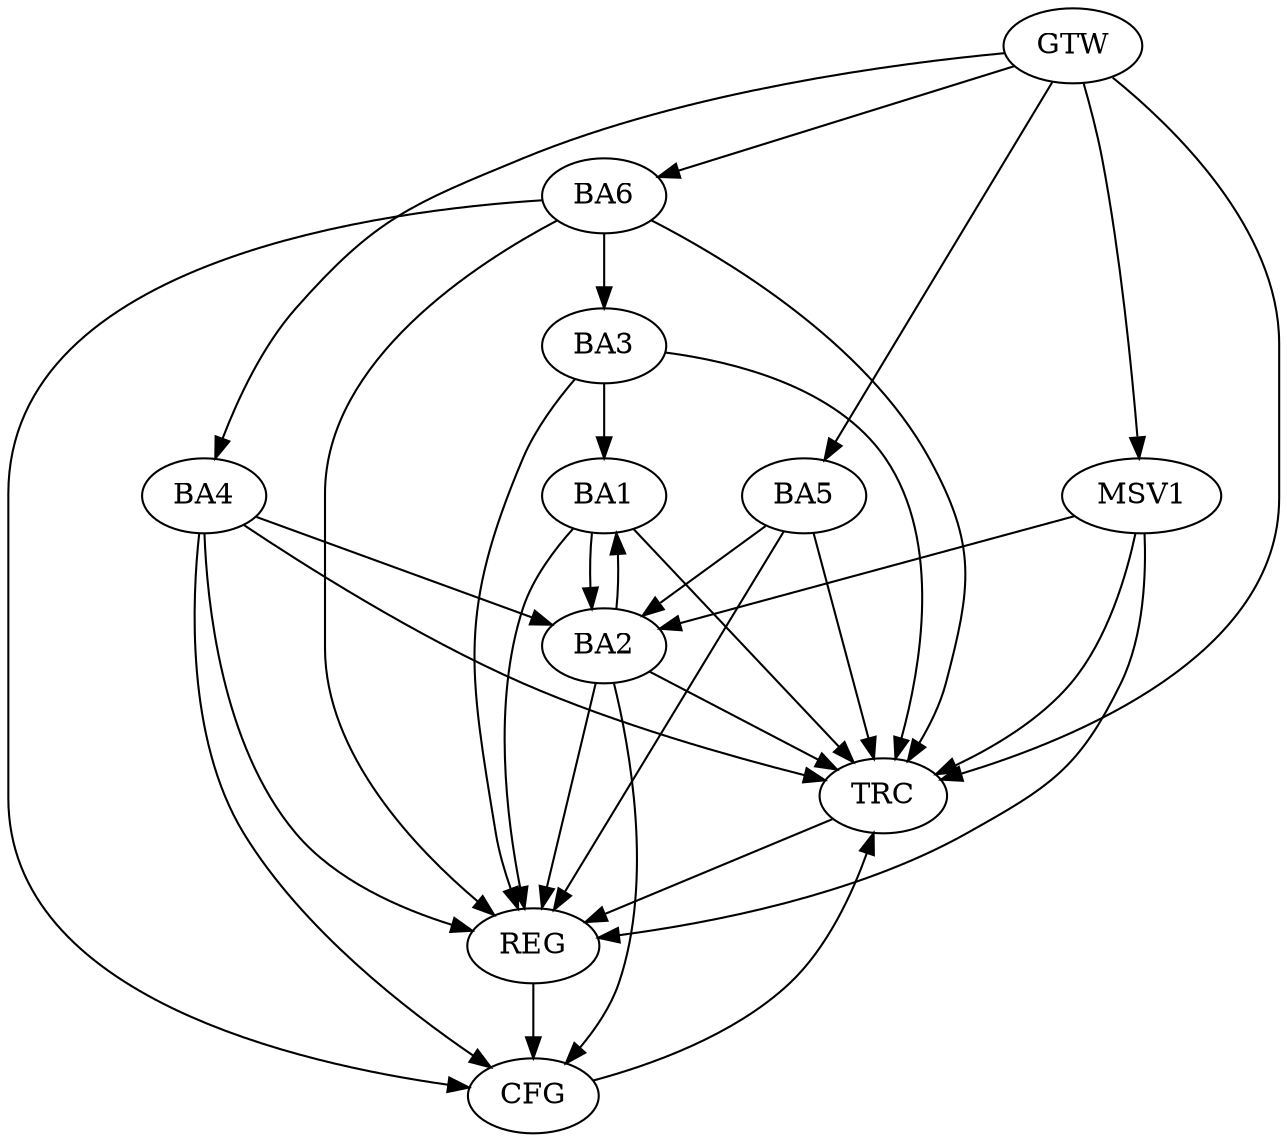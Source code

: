 strict digraph G {
  BA1 [ label="BA1" ];
  BA2 [ label="BA2" ];
  BA3 [ label="BA3" ];
  BA4 [ label="BA4" ];
  BA5 [ label="BA5" ];
  BA6 [ label="BA6" ];
  GTW [ label="GTW" ];
  REG [ label="REG" ];
  CFG [ label="CFG" ];
  TRC [ label="TRC" ];
  MSV1 [ label="MSV1" ];
  BA1 -> BA2;
  BA2 -> BA1;
  BA3 -> BA1;
  BA4 -> BA2;
  BA5 -> BA2;
  BA6 -> BA3;
  GTW -> BA4;
  GTW -> BA5;
  GTW -> BA6;
  BA1 -> REG;
  BA2 -> REG;
  BA3 -> REG;
  BA4 -> REG;
  BA5 -> REG;
  BA6 -> REG;
  BA4 -> CFG;
  BA2 -> CFG;
  BA6 -> CFG;
  REG -> CFG;
  BA1 -> TRC;
  BA2 -> TRC;
  BA3 -> TRC;
  BA4 -> TRC;
  BA5 -> TRC;
  BA6 -> TRC;
  GTW -> TRC;
  CFG -> TRC;
  TRC -> REG;
  MSV1 -> BA2;
  GTW -> MSV1;
  MSV1 -> REG;
  MSV1 -> TRC;
}
